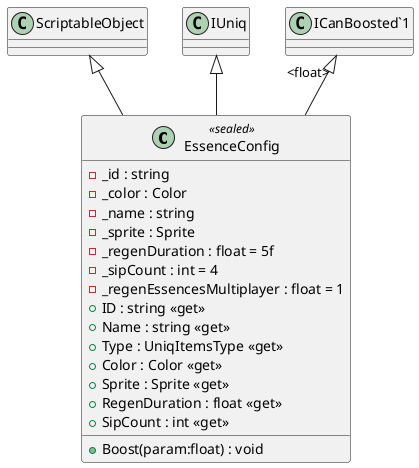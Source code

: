 @startuml
class EssenceConfig <<sealed>> {
    - _id : string
    - _color : Color
    - _name : string
    - _sprite : Sprite
    - _regenDuration : float = 5f
    - _sipCount : int = 4
    - _regenEssencesMultiplayer : float = 1
    + ID : string <<get>>
    + Name : string <<get>>
    + Type : UniqItemsType <<get>>
    + Color : Color <<get>>
    + Sprite : Sprite <<get>>
    + RegenDuration : float <<get>>
    + SipCount : int <<get>>
    + Boost(param:float) : void
}
ScriptableObject <|-- EssenceConfig
IUniq <|-- EssenceConfig
"ICanBoosted`1" "<float>" <|-- EssenceConfig
@enduml
